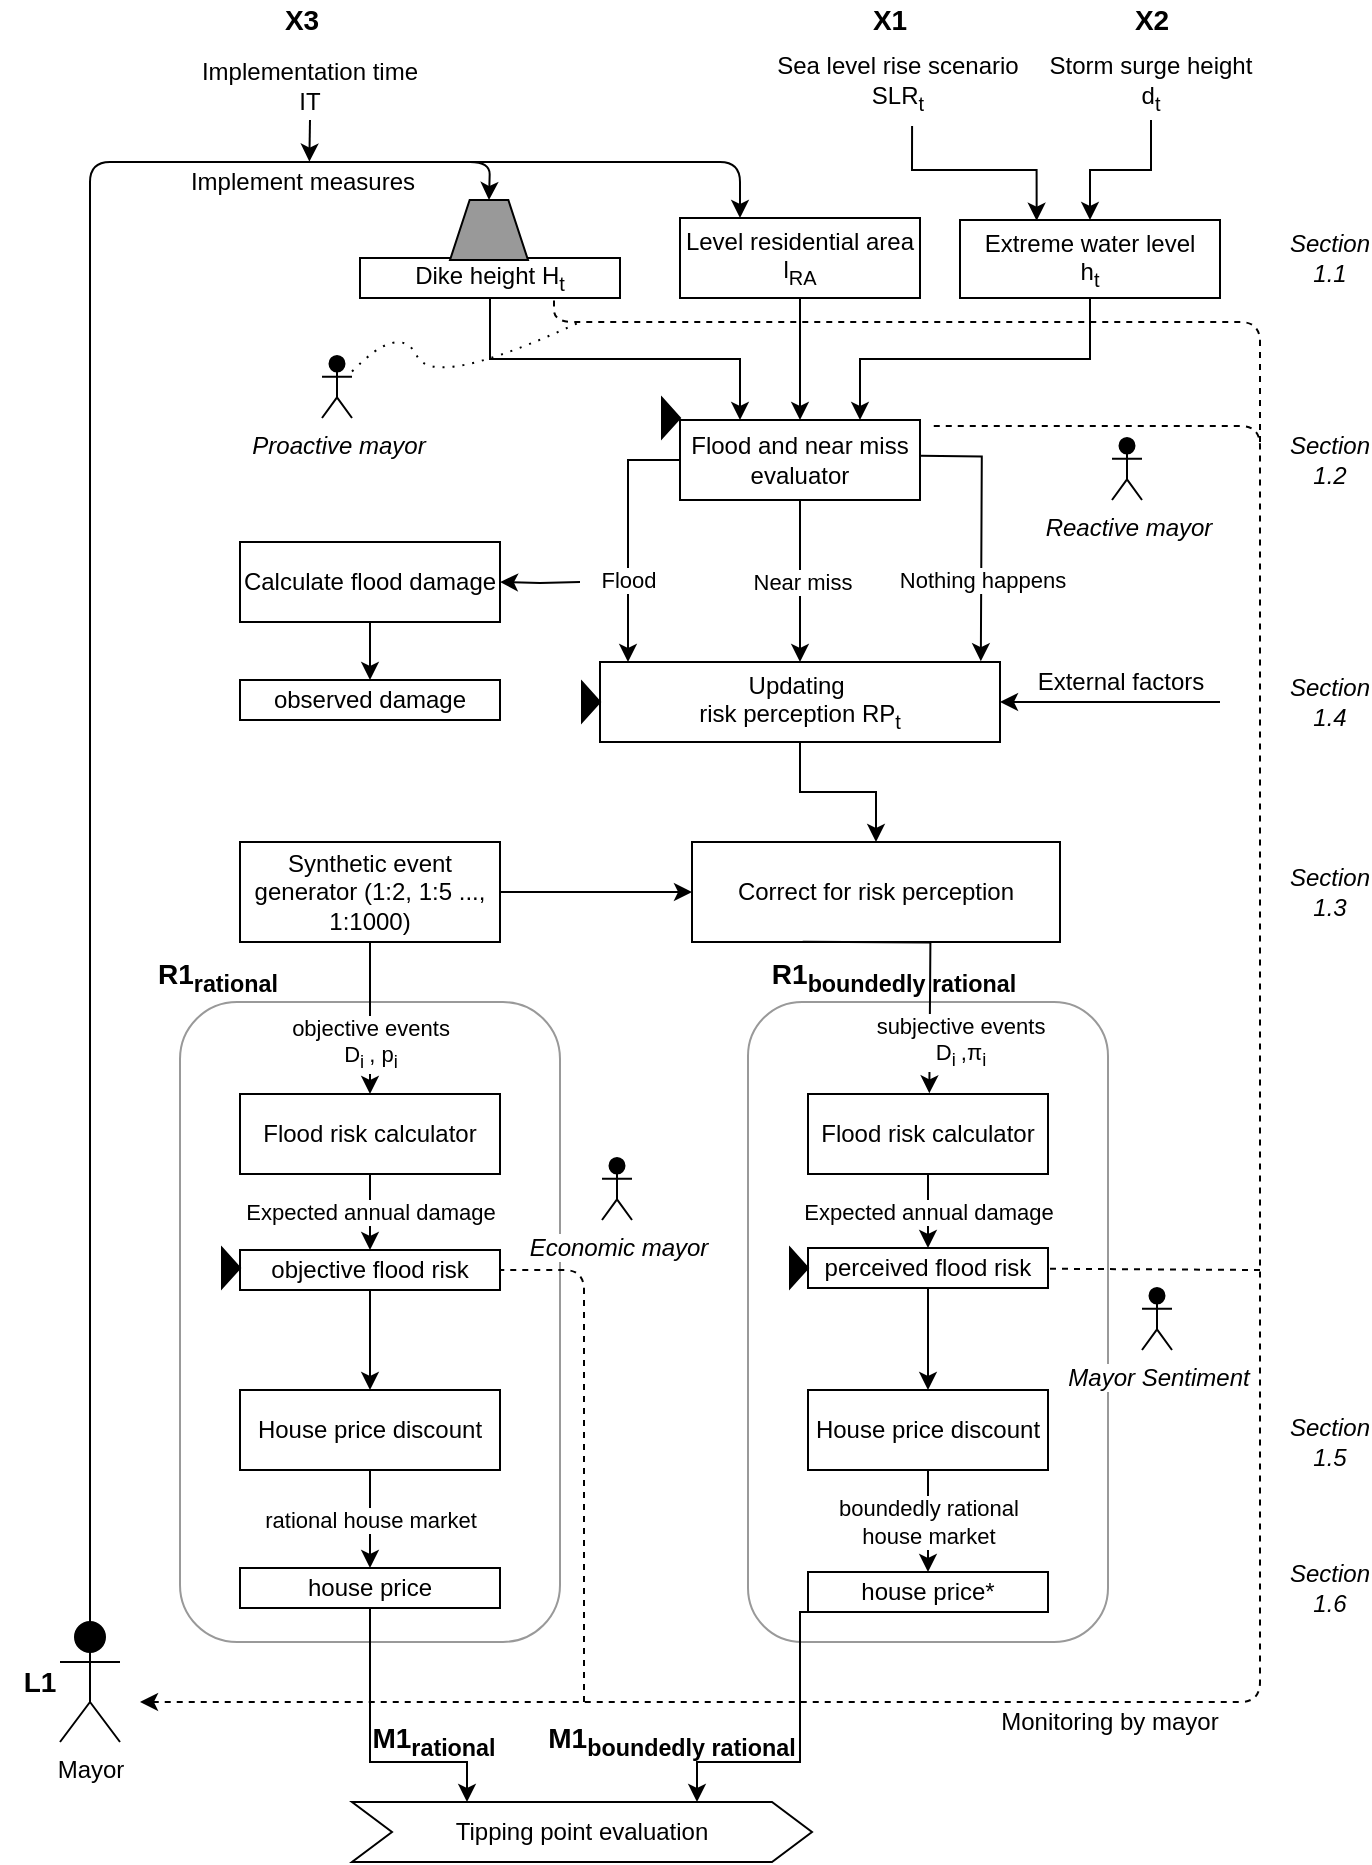 <mxGraphModel dx="1353" dy="781" grid="1" gridSize="10" guides="1" tooltips="1" connect="1" arrows="1" fold="1" page="1" pageScale="1" pageWidth="827" pageHeight="1169" background="#ffffff"><root><mxCell id="0"/><mxCell id="1" parent="0"/><mxCell id="289" value="" style="rounded=1;whiteSpace=wrap;html=1;fillColor=none;strokeColor=#999999;" parent="1" vertex="1"><mxGeometry x="190" y="520" width="190" height="320" as="geometry"/></mxCell><mxCell id="288" value="" style="rounded=1;whiteSpace=wrap;html=1;fillColor=none;strokeColor=#999999;" parent="1" vertex="1"><mxGeometry x="474" y="520" width="180" height="320" as="geometry"/></mxCell><mxCell id="210" value="Near miss" style="edgeStyle=orthogonalEdgeStyle;rounded=0;html=1;exitX=0.5;exitY=1;jettySize=auto;orthogonalLoop=1;" parent="1" source="109" edge="1"><mxGeometry relative="1" as="geometry"><mxPoint x="500" y="350" as="targetPoint"/></mxGeometry></mxCell><mxCell id="212" value="Flood" style="edgeStyle=orthogonalEdgeStyle;rounded=0;html=1;exitX=0;exitY=0.5;jettySize=auto;orthogonalLoop=1;" parent="1" source="109" edge="1"><mxGeometry x="0.345" relative="1" as="geometry"><mxPoint x="414" y="350" as="targetPoint"/><Array as="points"><mxPoint x="414" y="249"/></Array><mxPoint as="offset"/></mxGeometry></mxCell><mxCell id="218" value="Nothing happens" style="edgeStyle=orthogonalEdgeStyle;rounded=0;html=1;exitX=1;exitY=0.5;entryX=0.953;entryY=0.032;entryPerimeter=0;jettySize=auto;orthogonalLoop=1;" parent="1" edge="1"><mxGeometry x="0.398" relative="1" as="geometry"><mxPoint as="offset"/><mxPoint x="560.069" y="246.828" as="sourcePoint"/><mxPoint x="590.414" y="349.586" as="targetPoint"/></mxGeometry></mxCell><mxCell id="220" style="edgeStyle=orthogonalEdgeStyle;rounded=0;html=1;entryX=1;entryY=0.5;jettySize=auto;orthogonalLoop=1;" parent="1" target="219" edge="1"><mxGeometry relative="1" as="geometry"><mxPoint x="390" y="310" as="sourcePoint"/></mxGeometry></mxCell><mxCell id="109" value="Flood and near miss&lt;div&gt;evaluator&lt;/div&gt;" style="text;html=1;strokeColor=#000000;fillColor=none;align=center;verticalAlign=middle;whiteSpace=wrap;rounded=0;" parent="1" vertex="1"><mxGeometry x="440" y="229" width="120" height="40" as="geometry"/></mxCell><mxCell id="113" value="" style="group;fillColor=none;" parent="1" vertex="1" connectable="0"><mxGeometry x="280" y="119" width="130" height="49" as="geometry"/></mxCell><mxCell id="110" value="Dike height H&lt;sub&gt;t&lt;/sub&gt;" style="text;html=1;strokeColor=#000000;fillColor=none;align=center;verticalAlign=middle;whiteSpace=wrap;rounded=0;" parent="113" vertex="1"><mxGeometry y="29" width="130" height="20" as="geometry"/></mxCell><mxCell id="111" value="" style="shape=trapezoid;perimeter=trapezoidPerimeter;whiteSpace=wrap;html=1;fontSize=10;align=center;size=0.252;fontColor=#999999;fillColor=#999999;" parent="113" vertex="1"><mxGeometry x="45" width="39" height="30" as="geometry"/></mxCell><mxCell id="202" style="edgeStyle=orthogonalEdgeStyle;rounded=0;html=1;exitX=0.5;exitY=1;entryX=0.75;entryY=0;jettySize=auto;orthogonalLoop=1;" parent="1" source="115" target="109" edge="1"><mxGeometry relative="1" as="geometry"/></mxCell><mxCell id="115" value="Extreme water level&lt;div&gt;h&lt;sub&gt;t&lt;/sub&gt;&lt;/div&gt;" style="text;html=1;strokeColor=#000000;fillColor=#FFFFFF;align=center;verticalAlign=middle;whiteSpace=wrap;rounded=0;" parent="1" vertex="1"><mxGeometry x="580" y="129" width="130" height="39" as="geometry"/></mxCell><mxCell id="116" style="edgeStyle=orthogonalEdgeStyle;rounded=0;html=1;exitX=0.5;exitY=1;entryX=0.25;entryY=0;jettySize=auto;orthogonalLoop=1;fontSize=19;" parent="1" source="110" target="109" edge="1"><mxGeometry relative="1" as="geometry"/></mxCell><mxCell id="245" style="edgeStyle=orthogonalEdgeStyle;rounded=0;html=1;exitX=0.5;exitY=1;jettySize=auto;orthogonalLoop=1;" parent="1" source="134" target="243" edge="1"><mxGeometry relative="1" as="geometry"/></mxCell><mxCell id="134" value="objective flood risk" style="rounded=0;whiteSpace=wrap;html=1;fontSize=12;fillColor=none;" parent="1" vertex="1"><mxGeometry x="220" y="644" width="130" height="20" as="geometry"/></mxCell><mxCell id="246" style="edgeStyle=orthogonalEdgeStyle;rounded=0;html=1;exitX=0.5;exitY=1;entryX=0.5;entryY=0;jettySize=auto;orthogonalLoop=1;" parent="1" source="135" target="244" edge="1"><mxGeometry relative="1" as="geometry"/></mxCell><mxCell id="135" value="perceived flood risk" style="rounded=0;whiteSpace=wrap;html=1;fontSize=12;fillColor=none;" parent="1" vertex="1"><mxGeometry x="504" y="643" width="120" height="20" as="geometry"/></mxCell><mxCell id="198" style="edgeStyle=orthogonalEdgeStyle;rounded=0;html=1;exitX=0.551;exitY=1.075;entryX=0.25;entryY=0;jettySize=auto;orthogonalLoop=1;exitPerimeter=0;" parent="1" source="195" edge="1"><mxGeometry relative="1" as="geometry"><mxPoint x="555" y="79.333" as="sourcePoint"/><mxPoint x="618.333" y="129.333" as="targetPoint"/><Array as="points"><mxPoint x="556" y="104"/><mxPoint x="618" y="104"/></Array></mxGeometry></mxCell><mxCell id="195" value="Sea level rise scenario&lt;br&gt;SLR&lt;sub&gt;t&lt;/sub&gt;" style="text;html=1;strokeColor=none;fillColor=none;align=center;verticalAlign=bottom;whiteSpace=wrap;rounded=0;" parent="1" vertex="1"><mxGeometry x="480" y="39" width="138" height="40" as="geometry"/></mxCell><mxCell id="197" style="edgeStyle=orthogonalEdgeStyle;rounded=0;html=1;entryX=0.5;entryY=0;jettySize=auto;orthogonalLoop=1;" parent="1" source="196" target="115" edge="1"><mxGeometry relative="1" as="geometry"><Array as="points"><mxPoint x="676" y="104"/><mxPoint x="645" y="104"/></Array></mxGeometry></mxCell><mxCell id="196" value="Storm surge height&lt;br&gt;&lt;div&gt;d&lt;sub&gt;t&lt;/sub&gt;&lt;/div&gt;" style="text;html=1;strokeColor=none;fillColor=none;align=center;verticalAlign=bottom;whiteSpace=wrap;rounded=0;" parent="1" vertex="1"><mxGeometry x="623" y="39" width="105" height="40" as="geometry"/></mxCell><mxCell id="204" style="edgeStyle=orthogonalEdgeStyle;rounded=0;html=1;exitX=0.5;exitY=1;jettySize=auto;orthogonalLoop=1;" parent="1" source="203" target="109" edge="1"><mxGeometry relative="1" as="geometry"/></mxCell><mxCell id="203" value="Level residential area&lt;div&gt;l&lt;sub&gt;RA&lt;/sub&gt;&lt;/div&gt;" style="rounded=0;whiteSpace=wrap;html=1;fillColor=none;" parent="1" vertex="1"><mxGeometry x="440" y="128" width="120" height="40" as="geometry"/></mxCell><mxCell id="230" value="objective events&lt;br&gt;D&lt;sub&gt;i &lt;/sub&gt;, p&lt;sub&gt;i&lt;/sub&gt;" style="edgeStyle=orthogonalEdgeStyle;rounded=0;html=1;exitX=0.5;exitY=1;entryX=0.5;entryY=0;jettySize=auto;orthogonalLoop=1;" parent="1" source="205" target="229" edge="1"><mxGeometry x="0.323" relative="1" as="geometry"><mxPoint as="offset"/></mxGeometry></mxCell><mxCell id="236" style="edgeStyle=orthogonalEdgeStyle;rounded=0;html=1;exitX=1;exitY=0.5;jettySize=auto;orthogonalLoop=1;" parent="1" source="205" target="235" edge="1"><mxGeometry relative="1" as="geometry"/></mxCell><mxCell id="205" value="Synthetic event generator (1:2, 1:5 ..., 1:1000)" style="text;html=1;strokeColor=#000000;fillColor=none;align=center;verticalAlign=middle;whiteSpace=wrap;rounded=0;" parent="1" vertex="1"><mxGeometry x="220" y="440" width="130" height="50" as="geometry"/></mxCell><mxCell id="214" value="&lt;i&gt;Section 1.1&lt;/i&gt;" style="text;html=1;strokeColor=none;fillColor=none;align=center;verticalAlign=middle;whiteSpace=wrap;rounded=0;" parent="1" vertex="1"><mxGeometry x="745" y="138" width="40" height="20" as="geometry"/></mxCell><mxCell id="216" value="&lt;i&gt;Section 1.2&lt;/i&gt;" style="text;html=1;strokeColor=none;fillColor=none;align=center;verticalAlign=middle;whiteSpace=wrap;rounded=0;" parent="1" vertex="1"><mxGeometry x="745" y="239" width="40" height="20" as="geometry"/></mxCell><mxCell id="237" style="edgeStyle=orthogonalEdgeStyle;rounded=0;html=1;exitX=0.5;exitY=1;entryX=0.5;entryY=0;jettySize=auto;orthogonalLoop=1;" parent="1" source="217" target="235" edge="1"><mxGeometry relative="1" as="geometry"/></mxCell><mxCell id="217" value="Updating&amp;nbsp;&lt;div&gt;risk perception RP&lt;sub&gt;t&lt;/sub&gt;&lt;/div&gt;" style="rounded=0;whiteSpace=wrap;html=1;fillColor=none;" parent="1" vertex="1"><mxGeometry x="400" y="350" width="200" height="40" as="geometry"/></mxCell><mxCell id="234" style="edgeStyle=orthogonalEdgeStyle;rounded=0;html=1;exitX=0.5;exitY=1;entryX=0.5;entryY=0;jettySize=auto;orthogonalLoop=1;" parent="1" source="219" target="232" edge="1"><mxGeometry relative="1" as="geometry"/></mxCell><mxCell id="219" value="Calculate flood damage" style="rounded=0;whiteSpace=wrap;html=1;fillColor=none;" parent="1" vertex="1"><mxGeometry x="220" y="290" width="130" height="40" as="geometry"/></mxCell><mxCell id="222" value="&lt;i&gt;Section 1.4&lt;/i&gt;" style="text;html=1;strokeColor=none;fillColor=none;align=center;verticalAlign=middle;whiteSpace=wrap;rounded=0;" parent="1" vertex="1"><mxGeometry x="745" y="360" width="40" height="20" as="geometry"/></mxCell><mxCell id="223" value="" style="endArrow=classic;html=1;entryX=1;entryY=0.5;" parent="1" target="217" edge="1"><mxGeometry width="50" height="50" relative="1" as="geometry"><mxPoint x="710" y="370" as="sourcePoint"/><mxPoint x="760" y="370" as="targetPoint"/></mxGeometry></mxCell><mxCell id="224" value="External factors" style="text;html=1;resizable=0;points=[];align=center;verticalAlign=middle;labelBackgroundColor=#ffffff;" parent="223" vertex="1" connectable="0"><mxGeometry x="-0.265" y="2" relative="1" as="geometry"><mxPoint x="-10" y="-12" as="offset"/></mxGeometry></mxCell><mxCell id="231" value="Expected annual damage" style="edgeStyle=orthogonalEdgeStyle;rounded=0;html=1;exitX=0.5;exitY=1;entryX=0.5;entryY=0;jettySize=auto;orthogonalLoop=1;" parent="1" source="229" target="134" edge="1"><mxGeometry relative="1" as="geometry"/></mxCell><mxCell id="229" value="Flood risk calculator" style="rounded=0;whiteSpace=wrap;html=1;fillColor=none;" parent="1" vertex="1"><mxGeometry x="220" y="566" width="130" height="40" as="geometry"/></mxCell><mxCell id="232" value="observed damage" style="rounded=0;whiteSpace=wrap;html=1;fontSize=12;fillColor=none;" parent="1" vertex="1"><mxGeometry x="220" y="359" width="130" height="20" as="geometry"/></mxCell><mxCell id="233" value="" style="triangle;whiteSpace=wrap;html=1;strokeColor=#000000;fillColor=#000000;fontSize=12;fontColor=#FF0000;" parent="1" vertex="1"><mxGeometry x="391" y="360" width="9" height="20" as="geometry"/></mxCell><mxCell id="239" value="subjective events&lt;div&gt;D&lt;sub&gt;i &lt;/sub&gt;,π&lt;sub&gt;i&lt;/sub&gt;&lt;/div&gt;" style="edgeStyle=orthogonalEdgeStyle;rounded=0;html=1;exitX=0.5;exitY=1;entryX=0.5;entryY=0;jettySize=auto;orthogonalLoop=1;" parent="1" edge="1"><mxGeometry x="0.631" y="15" relative="1" as="geometry"><mxPoint as="offset"/><mxPoint x="501.333" y="489.833" as="sourcePoint"/><mxPoint x="564.667" y="565.667" as="targetPoint"/></mxGeometry></mxCell><mxCell id="235" value="Correct for risk perception" style="text;html=1;strokeColor=#000000;fillColor=none;align=center;verticalAlign=middle;whiteSpace=wrap;rounded=0;" parent="1" vertex="1"><mxGeometry x="446" y="440" width="184" height="50" as="geometry"/></mxCell><mxCell id="240" value="Expected annual damage" style="edgeStyle=orthogonalEdgeStyle;rounded=0;html=1;exitX=0.5;exitY=1;entryX=0.5;entryY=0;jettySize=auto;orthogonalLoop=1;" parent="1" source="238" target="135" edge="1"><mxGeometry relative="1" as="geometry"/></mxCell><mxCell id="238" value="Flood risk calculator" style="rounded=0;whiteSpace=wrap;html=1;fillColor=none;" parent="1" vertex="1"><mxGeometry x="504" y="566" width="120" height="40" as="geometry"/></mxCell><mxCell id="242" value="&lt;i&gt;Section 1.3&lt;/i&gt;" style="text;html=1;strokeColor=none;fillColor=none;align=center;verticalAlign=middle;whiteSpace=wrap;rounded=0;" parent="1" vertex="1"><mxGeometry x="745" y="455" width="40" height="20" as="geometry"/></mxCell><mxCell id="249" value="rational house market" style="edgeStyle=orthogonalEdgeStyle;rounded=0;html=1;exitX=0.5;exitY=1;entryX=0.5;entryY=0;jettySize=auto;orthogonalLoop=1;" parent="1" source="243" target="248" edge="1"><mxGeometry relative="1" as="geometry"/></mxCell><mxCell id="243" value="House price discount" style="rounded=0;whiteSpace=wrap;html=1;fillColor=none;" parent="1" vertex="1"><mxGeometry x="220" y="714" width="130" height="40" as="geometry"/></mxCell><mxCell id="252" value="boundedly rational&lt;div&gt;house market&lt;/div&gt;" style="edgeStyle=orthogonalEdgeStyle;rounded=0;html=1;exitX=0.5;exitY=1;jettySize=auto;orthogonalLoop=1;" parent="1" source="244" target="251" edge="1"><mxGeometry relative="1" as="geometry"/></mxCell><mxCell id="244" value="House price discount" style="rounded=0;whiteSpace=wrap;html=1;fillColor=none;" parent="1" vertex="1"><mxGeometry x="504" y="714" width="120" height="40" as="geometry"/></mxCell><mxCell id="304" style="edgeStyle=orthogonalEdgeStyle;rounded=0;html=1;exitX=0.5;exitY=1;entryX=0.25;entryY=0;jettySize=auto;orthogonalLoop=1;" parent="1" source="248" target="300" edge="1"><mxGeometry relative="1" as="geometry"><Array as="points"><mxPoint x="285" y="900"/><mxPoint x="333" y="900"/></Array></mxGeometry></mxCell><mxCell id="248" value="house price" style="rounded=0;whiteSpace=wrap;html=1;fontSize=12;fillColor=none;" parent="1" vertex="1"><mxGeometry x="220" y="803" width="130" height="20" as="geometry"/></mxCell><mxCell id="303" style="edgeStyle=orthogonalEdgeStyle;rounded=0;html=1;exitX=0.5;exitY=1;entryX=0.75;entryY=0;jettySize=auto;orthogonalLoop=1;jumpStyle=arc;jumpSize=10;" parent="1" source="251" target="300" edge="1"><mxGeometry relative="1" as="geometry"><Array as="points"><mxPoint x="500" y="900"/><mxPoint x="448" y="900"/></Array></mxGeometry></mxCell><mxCell id="251" value="house price*" style="rounded=0;whiteSpace=wrap;html=1;fontSize=12;fillColor=none;" parent="1" vertex="1"><mxGeometry x="504" y="805" width="120" height="20" as="geometry"/></mxCell><mxCell id="253" value="Mayor" style="shape=umlActor;verticalLabelPosition=bottom;labelBackgroundColor=#ffffff;verticalAlign=top;html=1;fillColor=#000000;" parent="1" vertex="1"><mxGeometry x="130" y="830" width="30" height="60" as="geometry"/></mxCell><mxCell id="267" value="" style="endArrow=classic;html=1;exitX=0.5;exitY=0;exitPerimeter=0;entryX=0.5;entryY=0;" parent="1" source="253" target="111" edge="1"><mxGeometry width="50" height="50" relative="1" as="geometry"><mxPoint x="70" y="980" as="sourcePoint"/><mxPoint x="80" y="60" as="targetPoint"/><Array as="points"><mxPoint x="145" y="100"/><mxPoint x="345" y="100"/></Array></mxGeometry></mxCell><mxCell id="272" value="&amp;nbsp;Implement measures&amp;nbsp;" style="text;html=1;resizable=0;points=[];align=center;verticalAlign=middle;labelBackgroundColor=#ffffff;" parent="267" vertex="1" connectable="0"><mxGeometry x="0.511" y="-83" relative="1" as="geometry"><mxPoint x="23" y="-3" as="offset"/></mxGeometry></mxCell><mxCell id="268" value="" style="endArrow=classic;html=1;entryX=0.25;entryY=0;" parent="1" target="203" edge="1"><mxGeometry width="50" height="50" relative="1" as="geometry"><mxPoint x="310" y="100" as="sourcePoint"/><mxPoint x="120" y="930" as="targetPoint"/><Array as="points"><mxPoint x="470" y="100"/></Array></mxGeometry></mxCell><mxCell id="269" value="&lt;i&gt;Section 1.5&lt;/i&gt;" style="text;html=1;strokeColor=none;fillColor=none;align=center;verticalAlign=middle;whiteSpace=wrap;rounded=0;" parent="1" vertex="1"><mxGeometry x="745" y="730" width="40" height="20" as="geometry"/></mxCell><mxCell id="278" value="" style="endArrow=none;dashed=1;html=1;" parent="1" edge="1"><mxGeometry width="50" height="50" relative="1" as="geometry"><mxPoint x="392" y="870" as="sourcePoint"/><mxPoint x="350" y="654" as="targetPoint"/><Array as="points"><mxPoint x="392" y="654"/></Array></mxGeometry></mxCell><mxCell id="279" value="Monitoring by mayor" style="text;html=1;strokeColor=none;fillColor=none;align=center;verticalAlign=middle;whiteSpace=wrap;rounded=0;" parent="1" vertex="1"><mxGeometry x="590" y="870" width="130" height="20" as="geometry"/></mxCell><mxCell id="280" value="&lt;b&gt;&lt;font style=&quot;font-size: 14px&quot;&gt;X1&lt;/font&gt;&lt;/b&gt;" style="text;html=1;strokeColor=none;fillColor=none;align=center;verticalAlign=middle;whiteSpace=wrap;rounded=0;" parent="1" vertex="1"><mxGeometry x="525" y="19" width="40" height="20" as="geometry"/></mxCell><mxCell id="281" value="&lt;b&gt;&lt;font style=&quot;font-size: 14px&quot;&gt;X2&lt;/font&gt;&lt;/b&gt;" style="text;html=1;strokeColor=none;fillColor=none;align=center;verticalAlign=middle;whiteSpace=wrap;rounded=0;" parent="1" vertex="1"><mxGeometry x="656" y="19" width="40" height="20" as="geometry"/></mxCell><mxCell id="282" value="&lt;b&gt;&lt;font style=&quot;font-size: 14px&quot;&gt;L1&lt;/font&gt;&lt;/b&gt;" style="text;html=1;strokeColor=none;fillColor=none;align=center;verticalAlign=middle;whiteSpace=wrap;rounded=0;" parent="1" vertex="1"><mxGeometry x="100" y="850" width="40" height="20" as="geometry"/></mxCell><mxCell id="286" value="&lt;i&gt;Section 1.6&lt;/i&gt;" style="text;html=1;strokeColor=none;fillColor=none;align=center;verticalAlign=middle;whiteSpace=wrap;rounded=0;" parent="1" vertex="1"><mxGeometry x="745" y="803" width="40" height="20" as="geometry"/></mxCell><mxCell id="290" value="" style="endArrow=none;dashed=1;html=1;startArrow=classic;startFill=1;" parent="1" edge="1"><mxGeometry width="50" height="50" relative="1" as="geometry"><mxPoint x="170" y="870" as="sourcePoint"/><mxPoint x="564" y="232" as="targetPoint"/><Array as="points"><mxPoint x="730" y="870"/><mxPoint x="730" y="232"/></Array></mxGeometry></mxCell><mxCell id="293" value="&lt;b&gt;&lt;font style=&quot;font-size: 14px&quot;&gt;R1&lt;sub&gt;rational&lt;/sub&gt;&lt;/font&gt;&lt;/b&gt;" style="text;html=1;strokeColor=none;fillColor=none;align=center;verticalAlign=middle;whiteSpace=wrap;rounded=0;" parent="1" vertex="1"><mxGeometry x="189" y="497" width="40" height="20" as="geometry"/></mxCell><mxCell id="294" value="&lt;b&gt;&lt;font style=&quot;font-size: 14px&quot;&gt;R1&lt;sub&gt;boundedly rational&lt;/sub&gt;&lt;/font&gt;&lt;/b&gt;" style="text;html=1;strokeColor=none;fillColor=none;align=center;verticalAlign=middle;whiteSpace=wrap;rounded=0;" parent="1" vertex="1"><mxGeometry x="472" y="497" width="150" height="20" as="geometry"/></mxCell><mxCell id="295" value="" style="triangle;whiteSpace=wrap;html=1;strokeColor=#000000;fillColor=#000000;fontSize=12;fontColor=#FF0000;" parent="1" vertex="1"><mxGeometry x="211" y="643" width="9" height="20" as="geometry"/></mxCell><mxCell id="296" value="" style="triangle;whiteSpace=wrap;html=1;strokeColor=#000000;fillColor=#000000;fontSize=12;fontColor=#FF0000;" parent="1" vertex="1"><mxGeometry x="495" y="643" width="9" height="20" as="geometry"/></mxCell><mxCell id="297" value="" style="triangle;whiteSpace=wrap;html=1;strokeColor=#000000;fillColor=#000000;fontSize=12;fontColor=#FF0000;" parent="1" vertex="1"><mxGeometry x="431" y="218" width="9" height="20" as="geometry"/></mxCell><mxCell id="299" value="" style="endArrow=none;dashed=1;html=1;" parent="1" target="135" edge="1"><mxGeometry width="50" height="50" relative="1" as="geometry"><mxPoint x="730" y="654" as="sourcePoint"/><mxPoint x="610" y="654" as="targetPoint"/></mxGeometry></mxCell><mxCell id="300" value="Tipping point evaluation" style="shape=step;perimeter=stepPerimeter;whiteSpace=wrap;html=1;fixedSize=1;strokeColor=#000000;fillColor=none;" parent="1" vertex="1"><mxGeometry x="276" y="920" width="230" height="30" as="geometry"/></mxCell><mxCell id="305" value="&lt;b&gt;&lt;font style=&quot;font-size: 14px&quot;&gt;M1&lt;sub&gt;rational&lt;/sub&gt;&lt;/font&gt;&lt;/b&gt;" style="text;html=1;strokeColor=none;fillColor=none;align=center;verticalAlign=middle;whiteSpace=wrap;rounded=0;" parent="1" vertex="1"><mxGeometry x="297" y="884" width="40" height="10" as="geometry"/></mxCell><mxCell id="306" value="&lt;b&gt;&lt;font style=&quot;font-size: 14px&quot;&gt;M1&lt;sub&gt;boundedly rational&lt;/sub&gt;&lt;/font&gt;&lt;/b&gt;" style="text;html=1;strokeColor=none;fillColor=none;align=center;verticalAlign=middle;whiteSpace=wrap;rounded=0;" parent="1" vertex="1"><mxGeometry x="361" y="884" width="150" height="10" as="geometry"/></mxCell><mxCell id="311" style="edgeStyle=orthogonalEdgeStyle;rounded=0;html=1;exitX=0.5;exitY=1;jettySize=auto;orthogonalLoop=1;" parent="1" source="309" edge="1"><mxGeometry relative="1" as="geometry"><mxPoint x="254.667" y="99.833" as="targetPoint"/></mxGeometry></mxCell><mxCell id="309" value="Implementation time&lt;br&gt;IT" style="text;html=1;strokeColor=none;fillColor=none;align=center;verticalAlign=bottom;whiteSpace=wrap;rounded=0;" parent="1" vertex="1"><mxGeometry x="186" y="39" width="138" height="40" as="geometry"/></mxCell><mxCell id="310" value="&lt;b&gt;&lt;font style=&quot;font-size: 14px&quot;&gt;X3&lt;/font&gt;&lt;/b&gt;" style="text;html=1;strokeColor=none;fillColor=none;align=center;verticalAlign=middle;whiteSpace=wrap;rounded=0;" parent="1" vertex="1"><mxGeometry x="231" y="19" width="40" height="20" as="geometry"/></mxCell><mxCell id="313" value="" style="endArrow=none;dashed=1;html=1;" parent="1" edge="1"><mxGeometry width="50" height="50" relative="1" as="geometry"><mxPoint x="730" y="240" as="sourcePoint"/><mxPoint x="377" y="168" as="targetPoint"/><Array as="points"><mxPoint x="730" y="180"/><mxPoint x="377" y="180"/></Array></mxGeometry></mxCell><mxCell id="314" value="&lt;i&gt;Proactive mayor&lt;/i&gt;" style="shape=umlActor;verticalLabelPosition=bottom;labelBackgroundColor=#ffffff;verticalAlign=top;html=1;fillColor=#000000;" vertex="1" parent="1"><mxGeometry x="261" y="197" width="15" height="31" as="geometry"/></mxCell><mxCell id="315" value="" style="curved=1;endArrow=none;html=1;dashed=1;dashPattern=1 4;endFill=0;" edge="1" parent="1" source="314"><mxGeometry width="50" height="50" relative="1" as="geometry"><mxPoint x="317" y="264" as="sourcePoint"/><mxPoint x="390" y="180" as="targetPoint"/><Array as="points"><mxPoint x="300" y="180"/><mxPoint x="317" y="214"/></Array></mxGeometry></mxCell><mxCell id="316" value="&lt;i&gt;Reactive mayor&lt;/i&gt;" style="shape=umlActor;verticalLabelPosition=bottom;labelBackgroundColor=#ffffff;verticalAlign=top;html=1;fillColor=#000000;" vertex="1" parent="1"><mxGeometry x="656" y="238" width="15" height="31" as="geometry"/></mxCell><mxCell id="317" value="&lt;i&gt;Mayor Sentiment&lt;/i&gt;" style="shape=umlActor;verticalLabelPosition=bottom;labelBackgroundColor=#ffffff;verticalAlign=top;html=1;fillColor=#000000;" vertex="1" parent="1"><mxGeometry x="671" y="663" width="15" height="31" as="geometry"/></mxCell><mxCell id="318" value="&lt;i&gt;Economic mayor&lt;/i&gt;" style="shape=umlActor;verticalLabelPosition=bottom;labelBackgroundColor=#ffffff;verticalAlign=top;html=1;fillColor=#000000;" vertex="1" parent="1"><mxGeometry x="401" y="598" width="15" height="31" as="geometry"/></mxCell></root></mxGraphModel>
